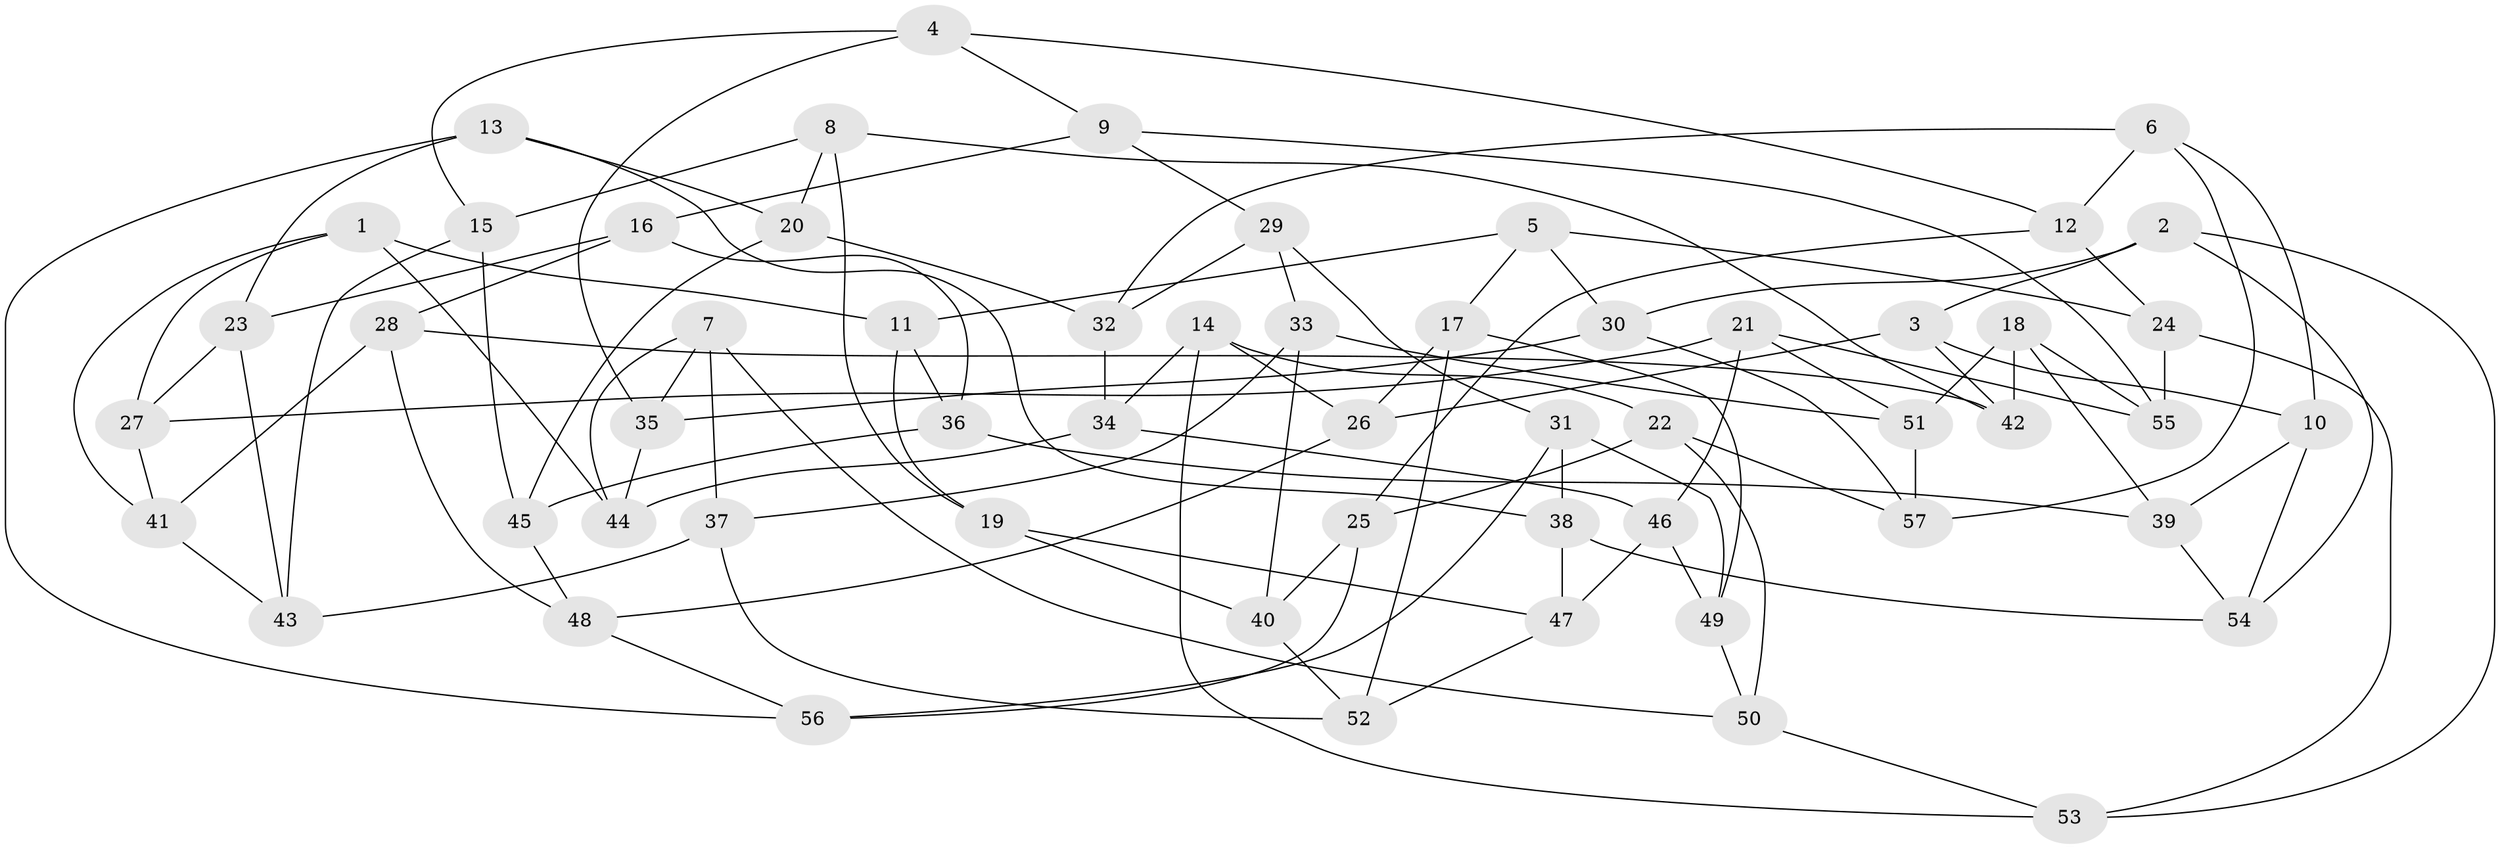 // Generated by graph-tools (version 1.1) at 2025/02/03/09/25 03:02:55]
// undirected, 57 vertices, 114 edges
graph export_dot {
graph [start="1"]
  node [color=gray90,style=filled];
  1;
  2;
  3;
  4;
  5;
  6;
  7;
  8;
  9;
  10;
  11;
  12;
  13;
  14;
  15;
  16;
  17;
  18;
  19;
  20;
  21;
  22;
  23;
  24;
  25;
  26;
  27;
  28;
  29;
  30;
  31;
  32;
  33;
  34;
  35;
  36;
  37;
  38;
  39;
  40;
  41;
  42;
  43;
  44;
  45;
  46;
  47;
  48;
  49;
  50;
  51;
  52;
  53;
  54;
  55;
  56;
  57;
  1 -- 41;
  1 -- 44;
  1 -- 27;
  1 -- 11;
  2 -- 30;
  2 -- 3;
  2 -- 53;
  2 -- 54;
  3 -- 10;
  3 -- 42;
  3 -- 26;
  4 -- 15;
  4 -- 35;
  4 -- 12;
  4 -- 9;
  5 -- 11;
  5 -- 17;
  5 -- 24;
  5 -- 30;
  6 -- 10;
  6 -- 32;
  6 -- 12;
  6 -- 57;
  7 -- 50;
  7 -- 35;
  7 -- 44;
  7 -- 37;
  8 -- 15;
  8 -- 19;
  8 -- 42;
  8 -- 20;
  9 -- 55;
  9 -- 16;
  9 -- 29;
  10 -- 39;
  10 -- 54;
  11 -- 36;
  11 -- 19;
  12 -- 24;
  12 -- 25;
  13 -- 20;
  13 -- 38;
  13 -- 56;
  13 -- 23;
  14 -- 22;
  14 -- 53;
  14 -- 34;
  14 -- 26;
  15 -- 43;
  15 -- 45;
  16 -- 28;
  16 -- 23;
  16 -- 36;
  17 -- 26;
  17 -- 49;
  17 -- 52;
  18 -- 51;
  18 -- 39;
  18 -- 55;
  18 -- 42;
  19 -- 47;
  19 -- 40;
  20 -- 32;
  20 -- 45;
  21 -- 46;
  21 -- 51;
  21 -- 55;
  21 -- 27;
  22 -- 50;
  22 -- 57;
  22 -- 25;
  23 -- 27;
  23 -- 43;
  24 -- 55;
  24 -- 53;
  25 -- 40;
  25 -- 56;
  26 -- 48;
  27 -- 41;
  28 -- 41;
  28 -- 48;
  28 -- 42;
  29 -- 33;
  29 -- 31;
  29 -- 32;
  30 -- 57;
  30 -- 35;
  31 -- 49;
  31 -- 56;
  31 -- 38;
  32 -- 34;
  33 -- 37;
  33 -- 51;
  33 -- 40;
  34 -- 44;
  34 -- 46;
  35 -- 44;
  36 -- 45;
  36 -- 39;
  37 -- 43;
  37 -- 52;
  38 -- 47;
  38 -- 54;
  39 -- 54;
  40 -- 52;
  41 -- 43;
  45 -- 48;
  46 -- 49;
  46 -- 47;
  47 -- 52;
  48 -- 56;
  49 -- 50;
  50 -- 53;
  51 -- 57;
}
